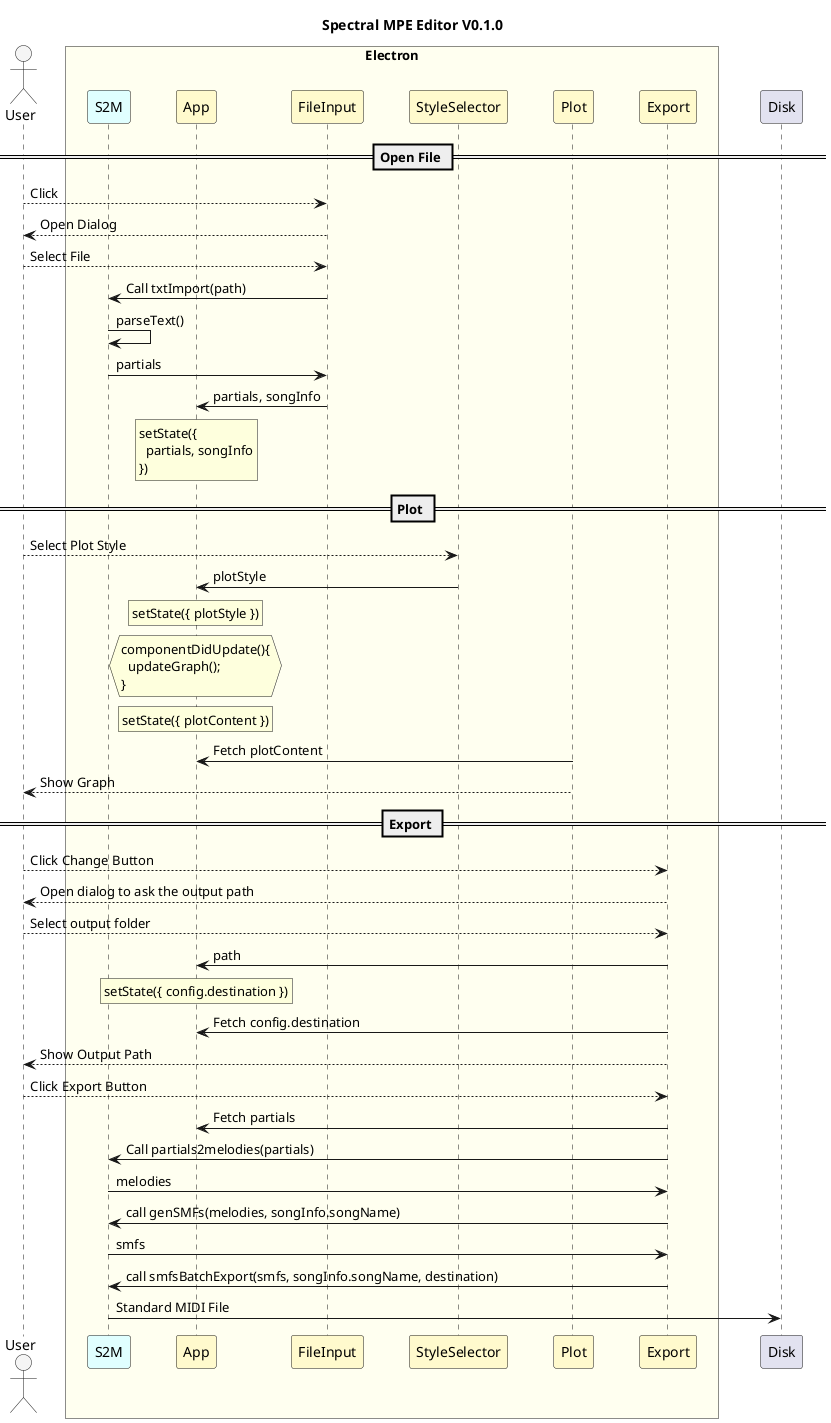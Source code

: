 
@startuml
Title Spectral MPE Editor V0.1.0

skinparam ParticipantPadding 18
skinparam BoxPadding 18
skinparam SequenceTitleFontSize 24
skinparam SequenceBoxFontSize 24
skinparam SequenceBoxFontStyle italic

actor "User" #WhiteSmoke

box "Electron" #Ivory
participant S2M #LightCyan
participant App #LemonChiffon
participant FileInput #LemonChiffon
participant StyleSelector #LemonChiffon
participant Plot #LemonChiffon
participant Export #LemonChiffon
end box

participant Disk

== Open File ==
User --> FileInput: Click
FileInput --> User: Open Dialog
User --> FileInput: Select File
FileInput -> S2M: Call txtImport(path)
S2M -> S2M: parseText()
S2M -> FileInput: partials
FileInput -> App: partials, songInfo
rnote over App
setState({
  partials, songInfo
})
end note

== Plot ==
User --> StyleSelector: Select Plot Style
StyleSelector -> App: plotStyle
rnote over App
setState({ plotStyle })
end note
hnote over App
componentDidUpdate(){
  updateGraph();
}
end note
rnote over App
setState({ plotContent })
end note
Plot -> App: Fetch plotContent
Plot --> User: Show Graph

== Export ==
User --> Export: Click Change Button
Export --> User: Open dialog to ask the output path
User --> Export: Select output folder
Export -> App: path
rnote over App
setState({ config.destination })
end note
Export -> App: Fetch config.destination
Export --> User: Show Output Path
User --> Export: Click Export Button
Export -> App: Fetch partials
Export -> S2M: Call partials2melodies(partials)
S2M -> Export: melodies
Export -> S2M: call genSMFs(melodies, songInfo.songName)
S2M -> Export: smfs
Export -> S2M: call smfsBatchExport(smfs, songInfo.songName, destination)
S2M -> Disk: Standard MIDI File

@enduml